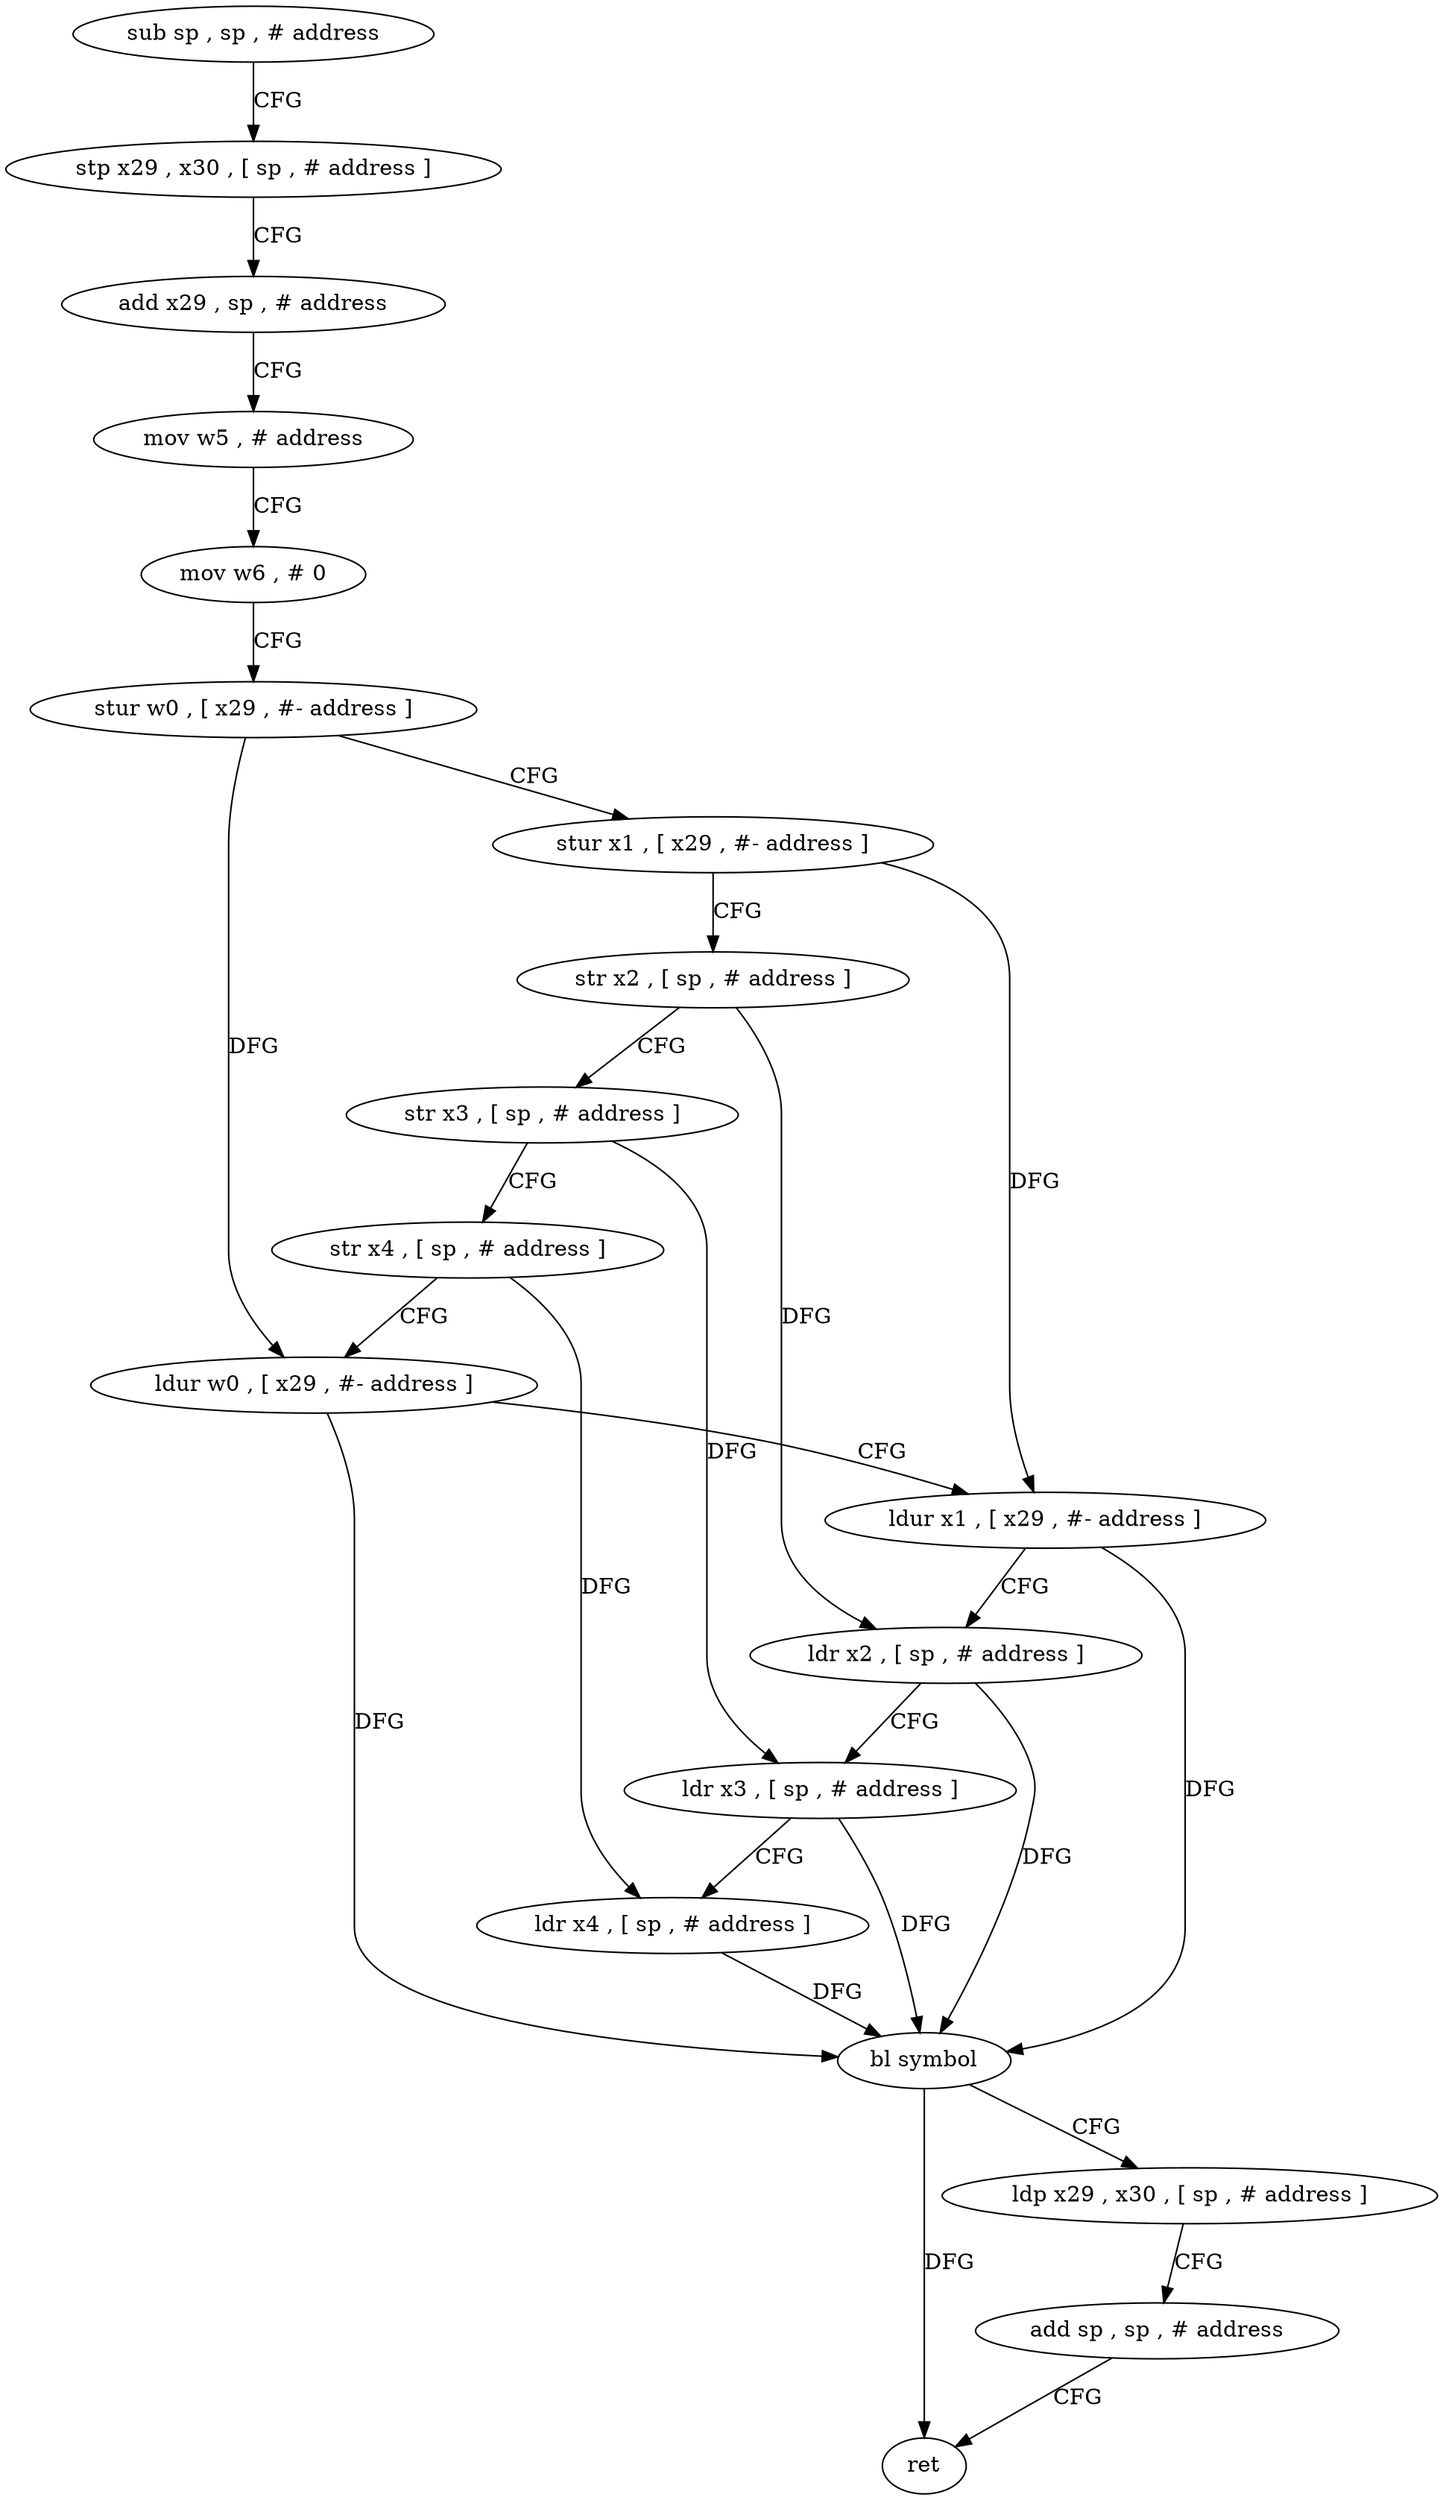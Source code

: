 digraph "func" {
"4220024" [label = "sub sp , sp , # address" ]
"4220028" [label = "stp x29 , x30 , [ sp , # address ]" ]
"4220032" [label = "add x29 , sp , # address" ]
"4220036" [label = "mov w5 , # address" ]
"4220040" [label = "mov w6 , # 0" ]
"4220044" [label = "stur w0 , [ x29 , #- address ]" ]
"4220048" [label = "stur x1 , [ x29 , #- address ]" ]
"4220052" [label = "str x2 , [ sp , # address ]" ]
"4220056" [label = "str x3 , [ sp , # address ]" ]
"4220060" [label = "str x4 , [ sp , # address ]" ]
"4220064" [label = "ldur w0 , [ x29 , #- address ]" ]
"4220068" [label = "ldur x1 , [ x29 , #- address ]" ]
"4220072" [label = "ldr x2 , [ sp , # address ]" ]
"4220076" [label = "ldr x3 , [ sp , # address ]" ]
"4220080" [label = "ldr x4 , [ sp , # address ]" ]
"4220084" [label = "bl symbol" ]
"4220088" [label = "ldp x29 , x30 , [ sp , # address ]" ]
"4220092" [label = "add sp , sp , # address" ]
"4220096" [label = "ret" ]
"4220024" -> "4220028" [ label = "CFG" ]
"4220028" -> "4220032" [ label = "CFG" ]
"4220032" -> "4220036" [ label = "CFG" ]
"4220036" -> "4220040" [ label = "CFG" ]
"4220040" -> "4220044" [ label = "CFG" ]
"4220044" -> "4220048" [ label = "CFG" ]
"4220044" -> "4220064" [ label = "DFG" ]
"4220048" -> "4220052" [ label = "CFG" ]
"4220048" -> "4220068" [ label = "DFG" ]
"4220052" -> "4220056" [ label = "CFG" ]
"4220052" -> "4220072" [ label = "DFG" ]
"4220056" -> "4220060" [ label = "CFG" ]
"4220056" -> "4220076" [ label = "DFG" ]
"4220060" -> "4220064" [ label = "CFG" ]
"4220060" -> "4220080" [ label = "DFG" ]
"4220064" -> "4220068" [ label = "CFG" ]
"4220064" -> "4220084" [ label = "DFG" ]
"4220068" -> "4220072" [ label = "CFG" ]
"4220068" -> "4220084" [ label = "DFG" ]
"4220072" -> "4220076" [ label = "CFG" ]
"4220072" -> "4220084" [ label = "DFG" ]
"4220076" -> "4220080" [ label = "CFG" ]
"4220076" -> "4220084" [ label = "DFG" ]
"4220080" -> "4220084" [ label = "DFG" ]
"4220084" -> "4220088" [ label = "CFG" ]
"4220084" -> "4220096" [ label = "DFG" ]
"4220088" -> "4220092" [ label = "CFG" ]
"4220092" -> "4220096" [ label = "CFG" ]
}
